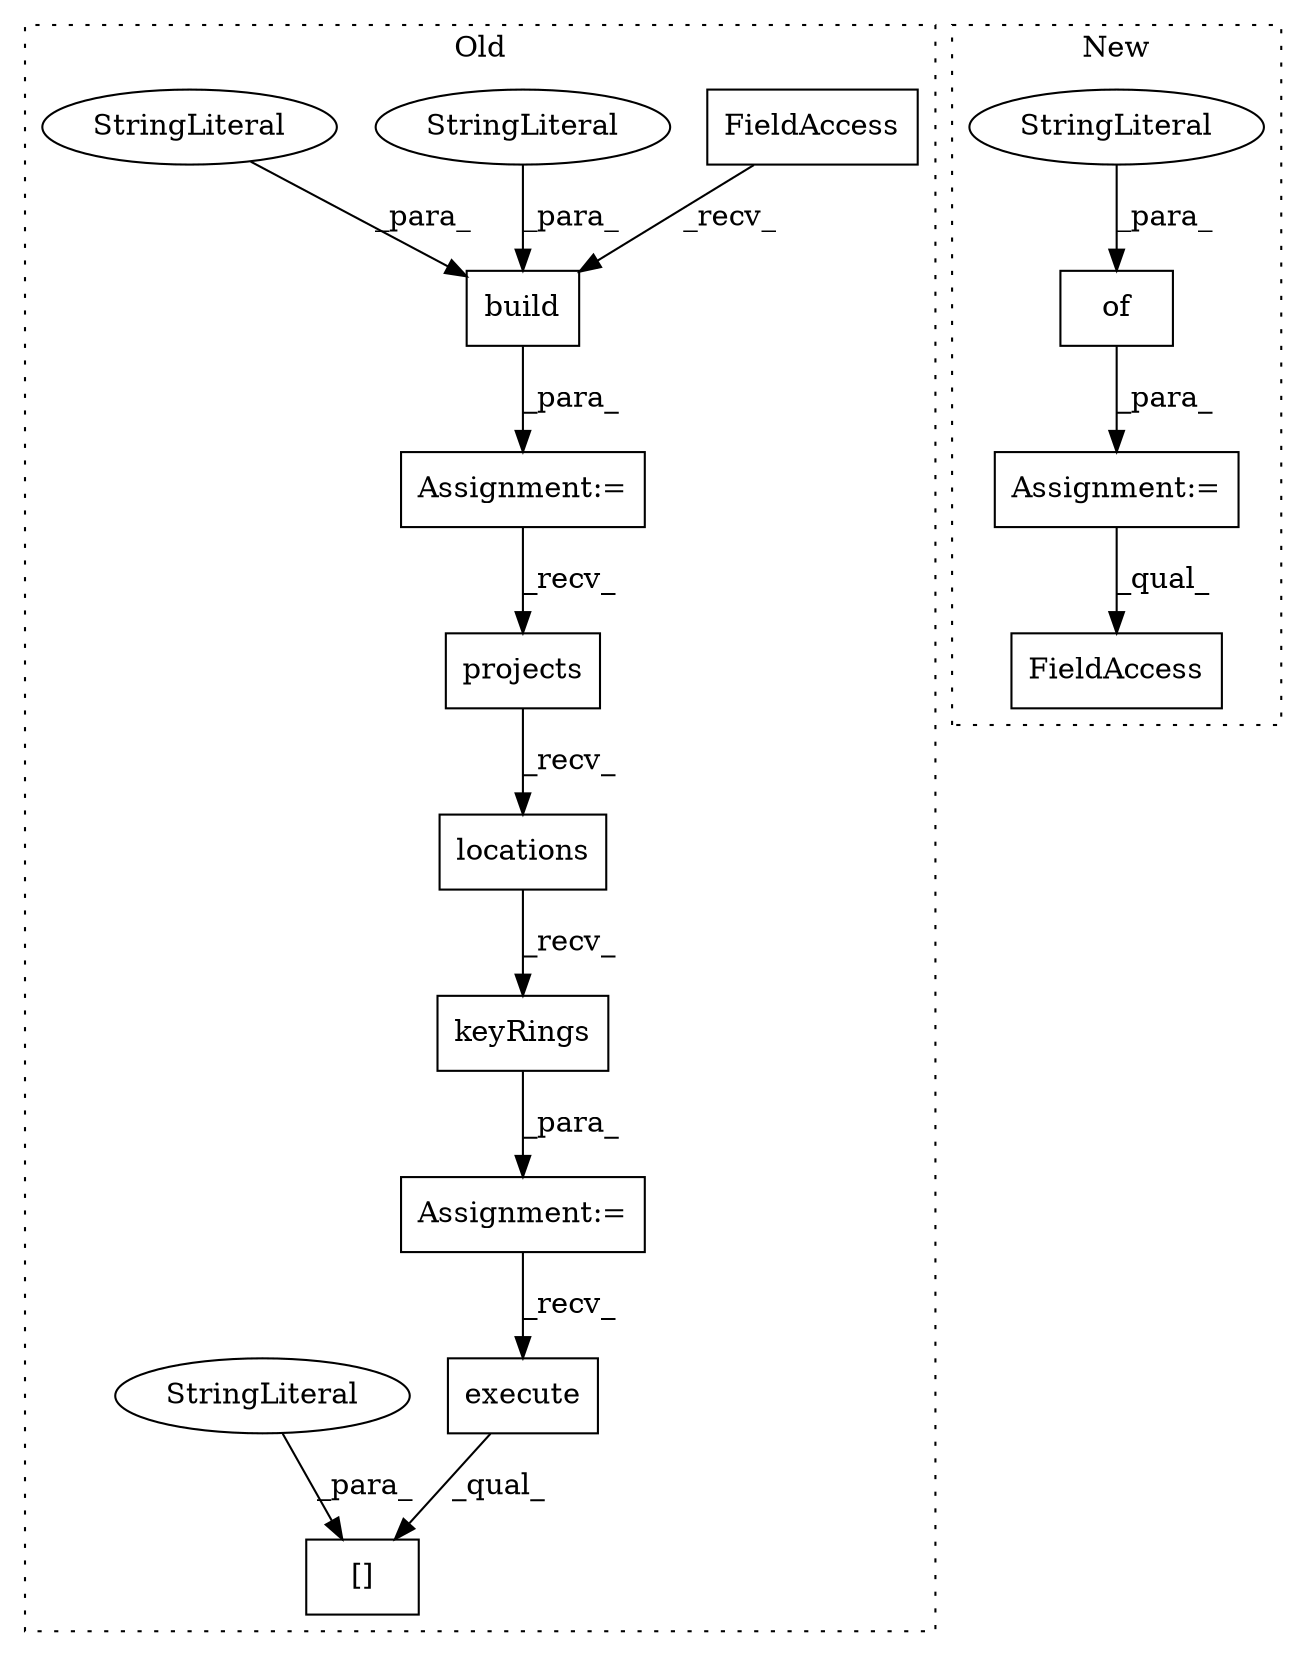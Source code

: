 digraph G {
subgraph cluster0 {
1 [label="build" a="32" s="324,345" l="6,1" shape="box"];
5 [label="FieldAccess" a="22" s="298" l="25" shape="box"];
7 [label="Assignment:=" a="7" s="429" l="1" shape="box"];
8 [label="projects" a="32" s="441" l="10" shape="box"];
9 [label="[]" a="2" s="583,598" l="9,1" shape="box"];
10 [label="StringLiteral" a="45" s="330" l="10" shape="ellipse"];
11 [label="StringLiteral" a="45" s="341" l="4" shape="ellipse"];
12 [label="StringLiteral" a="45" s="592" l="6" shape="ellipse"];
13 [label="locations" a="32" s="452" l="11" shape="box"];
14 [label="Assignment:=" a="7" s="297" l="1" shape="box"];
15 [label="keyRings" a="32" s="464" l="10" shape="box"];
16 [label="execute" a="32" s="533" l="9" shape="box"];
label = "Old";
style="dotted";
}
subgraph cluster1 {
2 [label="of" a="32" s="482,504" l="3,1" shape="box"];
3 [label="StringLiteral" a="45" s="485" l="6" shape="ellipse"];
4 [label="FieldAccess" a="22" s="611" l="13" shape="box"];
6 [label="Assignment:=" a="7" s="477" l="1" shape="box"];
label = "New";
style="dotted";
}
1 -> 14 [label="_para_"];
2 -> 6 [label="_para_"];
3 -> 2 [label="_para_"];
5 -> 1 [label="_recv_"];
6 -> 4 [label="_qual_"];
7 -> 16 [label="_recv_"];
8 -> 13 [label="_recv_"];
10 -> 1 [label="_para_"];
11 -> 1 [label="_para_"];
12 -> 9 [label="_para_"];
13 -> 15 [label="_recv_"];
14 -> 8 [label="_recv_"];
15 -> 7 [label="_para_"];
16 -> 9 [label="_qual_"];
}